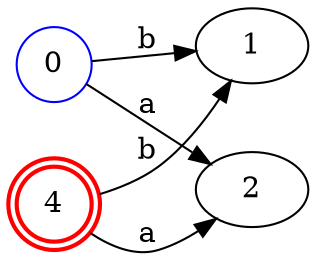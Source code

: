 digraph {
	rankdir=LR
	0 [color=blue shape=point]
	4 [color=red peripheries=2 shape=doublecircle style=bold]
	4 -> 1 [label=b]
	4 -> 2 [label=a]
	0 [color=blue peripheries=1 shape=circle style=""]
	0 -> 1 [label=b]
	0 -> 2 [label=a]
}
